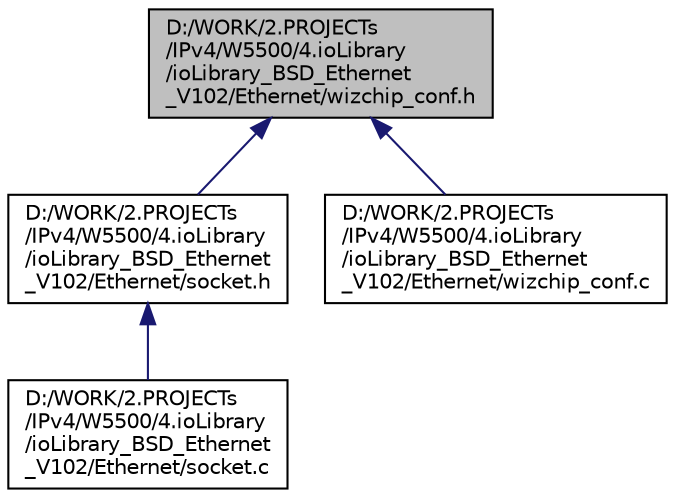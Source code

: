 digraph "D:/WORK/2.PROJECTs/IPv4/W5500/4.ioLibrary/ioLibrary_BSD_Ethernet_V102/Ethernet/wizchip_conf.h"
{
  edge [fontname="Helvetica",fontsize="10",labelfontname="Helvetica",labelfontsize="10"];
  node [fontname="Helvetica",fontsize="10",shape=record];
  Node1 [label="D:/WORK/2.PROJECTs\l/IPv4/W5500/4.ioLibrary\l/ioLibrary_BSD_Ethernet\l_V102/Ethernet/wizchip_conf.h",height=0.2,width=0.4,color="black", fillcolor="grey75", style="filled" fontcolor="black"];
  Node1 -> Node2 [dir="back",color="midnightblue",fontsize="10",style="solid",fontname="Helvetica"];
  Node2 [label="D:/WORK/2.PROJECTs\l/IPv4/W5500/4.ioLibrary\l/ioLibrary_BSD_Ethernet\l_V102/Ethernet/socket.h",height=0.2,width=0.4,color="black", fillcolor="white", style="filled",URL="$socket_8h.html",tooltip="SOCKET APIs Header file. "];
  Node2 -> Node3 [dir="back",color="midnightblue",fontsize="10",style="solid",fontname="Helvetica"];
  Node3 [label="D:/WORK/2.PROJECTs\l/IPv4/W5500/4.ioLibrary\l/ioLibrary_BSD_Ethernet\l_V102/Ethernet/socket.c",height=0.2,width=0.4,color="black", fillcolor="white", style="filled",URL="$socket_8c.html",tooltip="SOCKET APIs Implements file. "];
  Node1 -> Node4 [dir="back",color="midnightblue",fontsize="10",style="solid",fontname="Helvetica"];
  Node4 [label="D:/WORK/2.PROJECTs\l/IPv4/W5500/4.ioLibrary\l/ioLibrary_BSD_Ethernet\l_V102/Ethernet/wizchip_conf.c",height=0.2,width=0.4,color="black", fillcolor="white", style="filled",URL="$wizchip__conf_8c.html",tooltip="WIZCHIP Config Header File. "];
}
